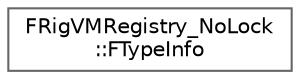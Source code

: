 digraph "Graphical Class Hierarchy"
{
 // INTERACTIVE_SVG=YES
 // LATEX_PDF_SIZE
  bgcolor="transparent";
  edge [fontname=Helvetica,fontsize=10,labelfontname=Helvetica,labelfontsize=10];
  node [fontname=Helvetica,fontsize=10,shape=box,height=0.2,width=0.4];
  rankdir="LR";
  Node0 [id="Node000000",label="FRigVMRegistry_NoLock\l::FTypeInfo",height=0.2,width=0.4,color="grey40", fillcolor="white", style="filled",URL="$d8/d23/structFRigVMRegistry__NoLock_1_1FTypeInfo.html",tooltip=" "];
}
